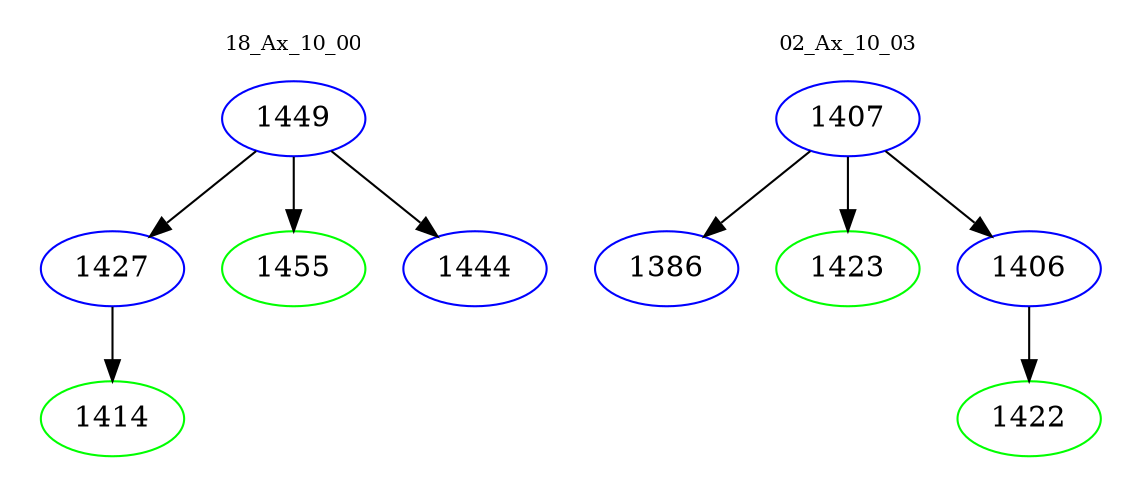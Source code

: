 digraph{
subgraph cluster_0 {
color = white
label = "18_Ax_10_00";
fontsize=10;
T0_1449 [label="1449", color="blue"]
T0_1449 -> T0_1427 [color="black"]
T0_1427 [label="1427", color="blue"]
T0_1427 -> T0_1414 [color="black"]
T0_1414 [label="1414", color="green"]
T0_1449 -> T0_1455 [color="black"]
T0_1455 [label="1455", color="green"]
T0_1449 -> T0_1444 [color="black"]
T0_1444 [label="1444", color="blue"]
}
subgraph cluster_1 {
color = white
label = "02_Ax_10_03";
fontsize=10;
T1_1407 [label="1407", color="blue"]
T1_1407 -> T1_1386 [color="black"]
T1_1386 [label="1386", color="blue"]
T1_1407 -> T1_1423 [color="black"]
T1_1423 [label="1423", color="green"]
T1_1407 -> T1_1406 [color="black"]
T1_1406 [label="1406", color="blue"]
T1_1406 -> T1_1422 [color="black"]
T1_1422 [label="1422", color="green"]
}
}
